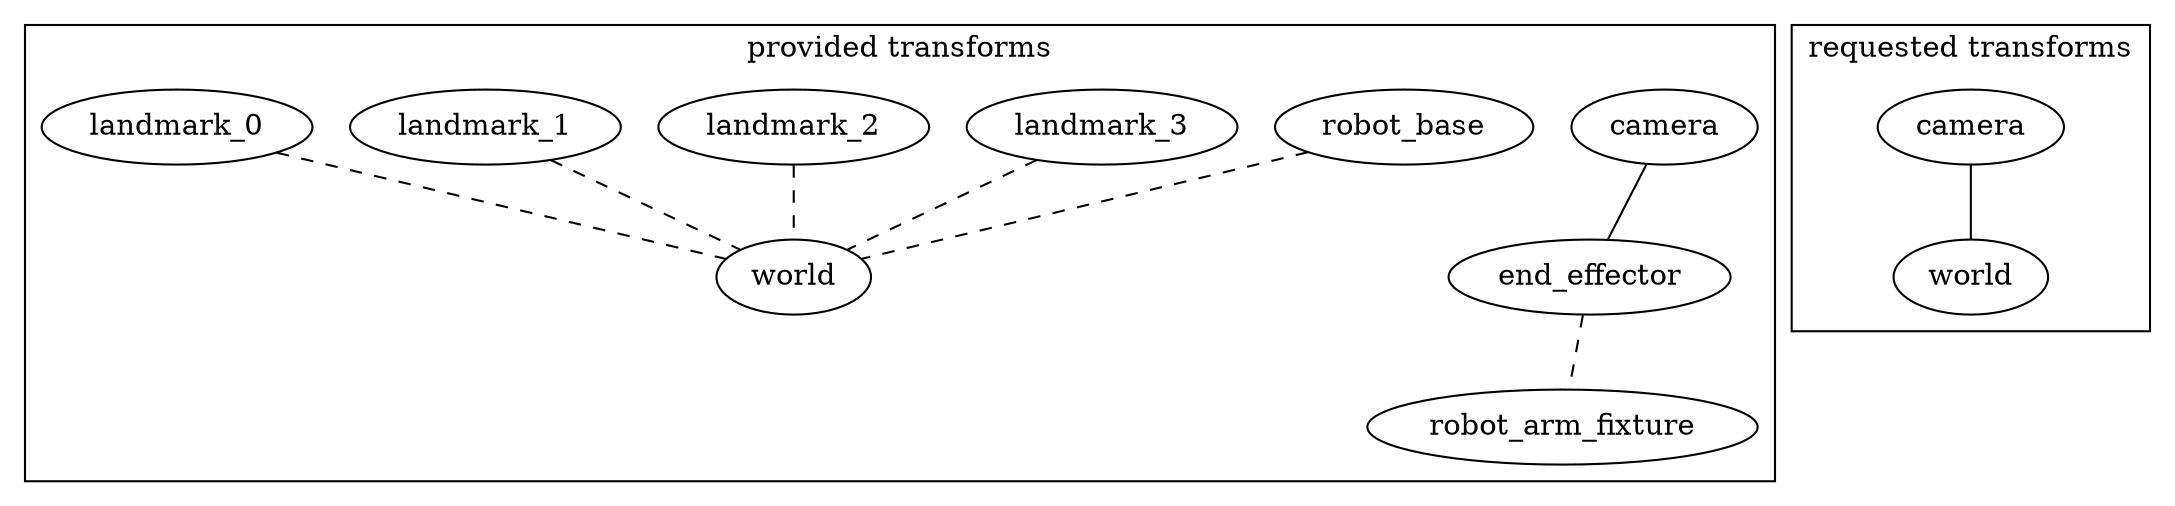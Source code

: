 // Transformation
graph {
	subgraph "cluster_provided transforms" {
		label="provided transforms"
		robot_arm_fixture_0 [label=robot_arm_fixture]
		robot_base_0 [label=robot_base]
		camera_0 [label=camera]
		landmark_3_0 [label=landmark_3]
		landmark_2_0 [label=landmark_2]
		landmark_1_0 [label=landmark_1]
		landmark_0_0 [label=landmark_0]
		world_0 [label=world]
		end_effector_0 [label=end_effector]
		end_effector_0 -- robot_arm_fixture_0 [color=black style=dashed]
		landmark_3_0 -- world_0 [color=black style=dashed]
		landmark_1_0 -- world_0 [color=black style=dashed]
		landmark_0_0 -- world_0 [color=black style=dashed]
		robot_base_0 -- world_0 [color=black style=dashed]
		camera_0 -- end_effector_0 [color=black style=solid]
		landmark_2_0 -- world_0 [color=black style=dashed]
	}
	subgraph "cluster_requested transforms" {
		label="requested transforms"
		world_1 [label=world]
		camera_1 [label=camera]
		camera_1 -- world_1 [color=black style=solid]
	}
}
